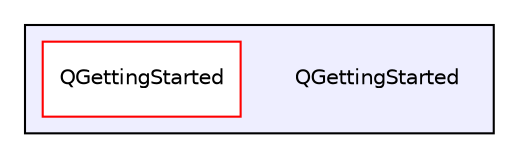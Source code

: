 digraph "F:/Projects/Git/QGettingStarted" {
  compound=true
  node [ fontsize="10", fontname="Helvetica"];
  edge [ labelfontsize="10", labelfontname="Helvetica"];
  subgraph clusterdir_92670852bab087901dd885087216d323 {
    graph [ bgcolor="#eeeeff", pencolor="black", label="" URL="dir_92670852bab087901dd885087216d323.html"];
    dir_92670852bab087901dd885087216d323 [shape=plaintext label="QGettingStarted"];
    dir_3952c08c86d2ef0fb0d3de6c9284875b [shape=box label="QGettingStarted" color="red" fillcolor="white" style="filled" URL="dir_3952c08c86d2ef0fb0d3de6c9284875b.html"];
  }
}
